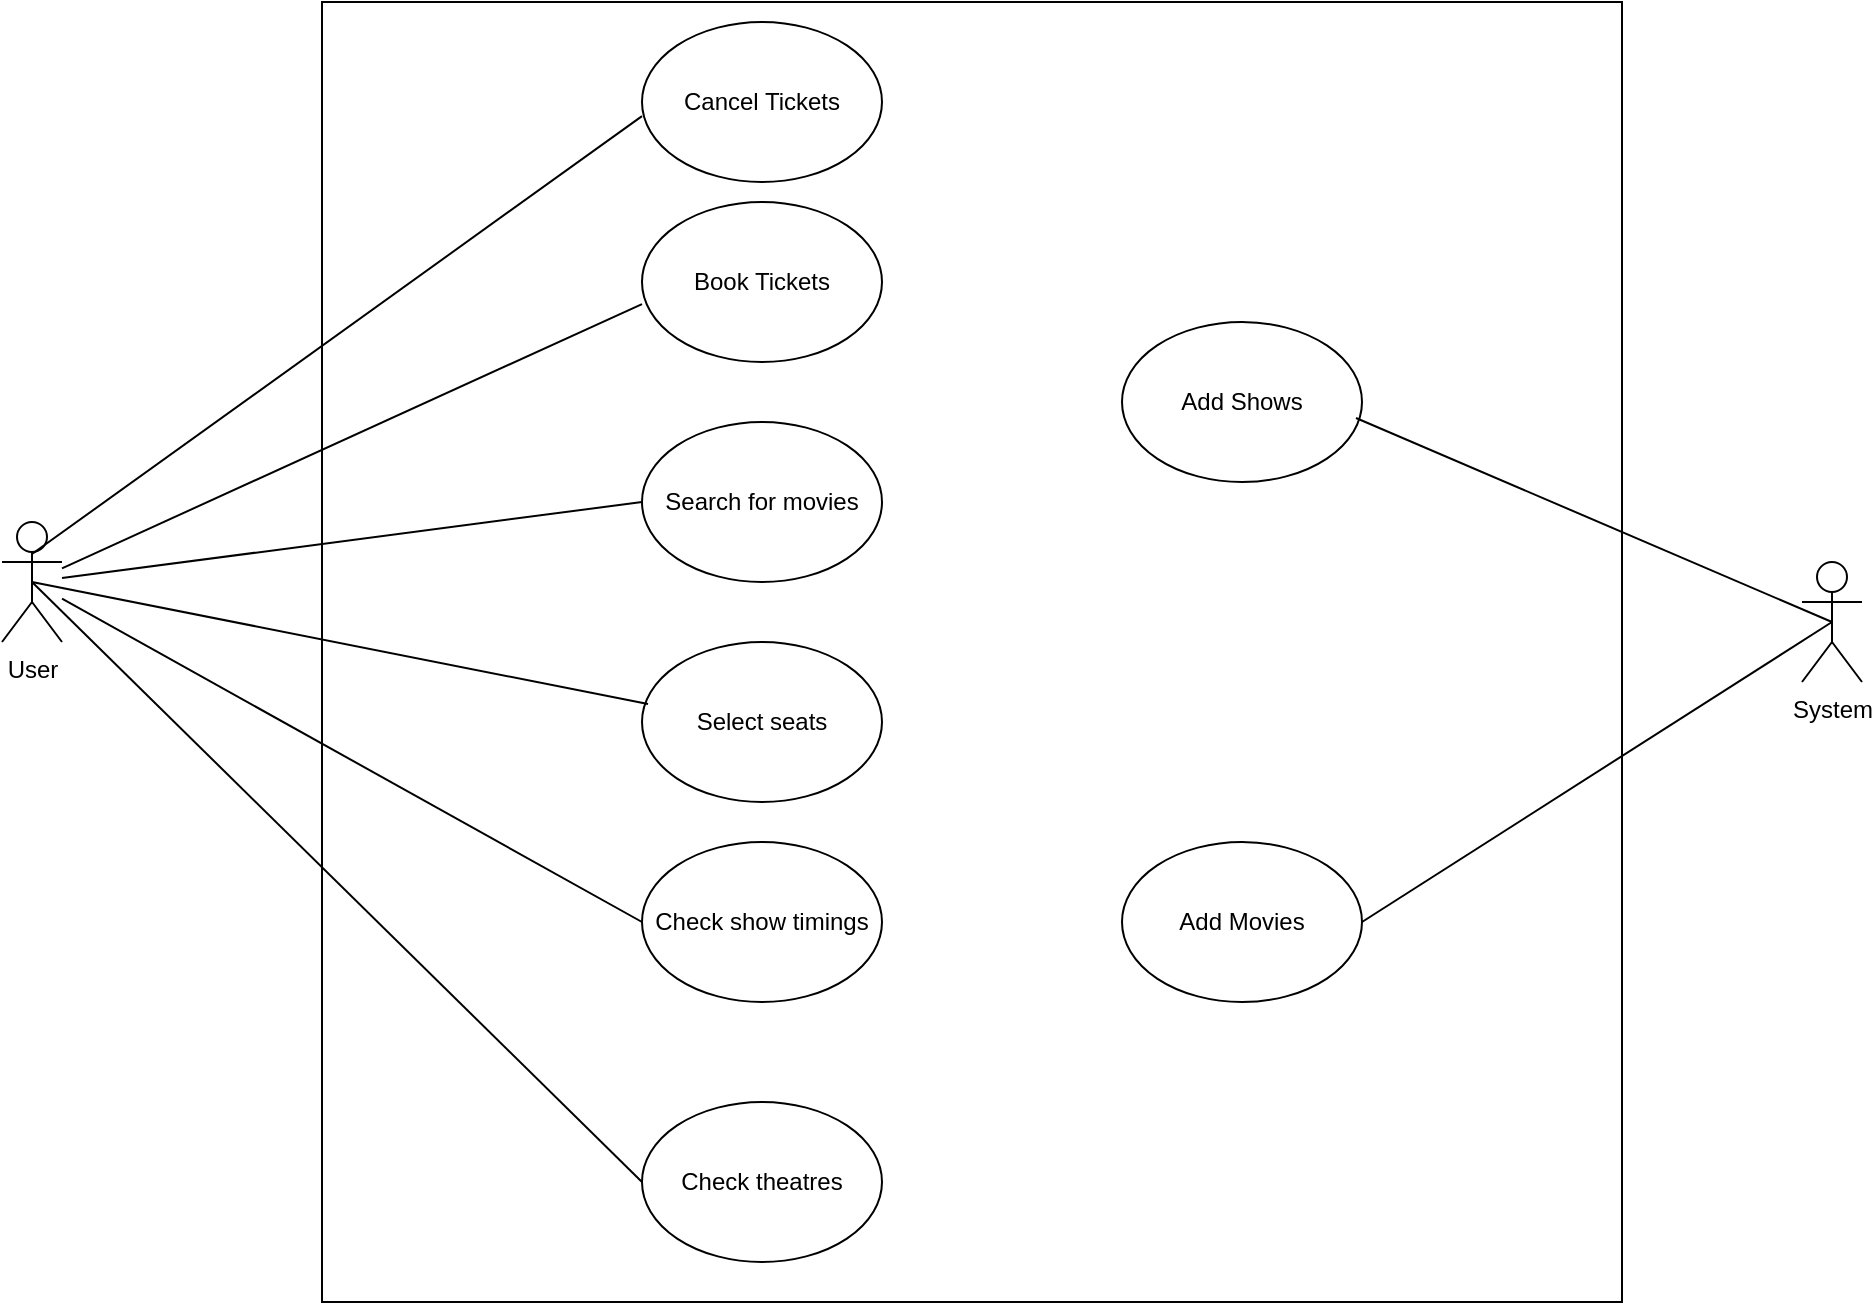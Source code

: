 <mxfile version="22.1.18" type="github">
  <diagram id="R2lEEEUBdFMjLlhIrx00" name="Page-1">
    <mxGraphModel dx="1434" dy="832" grid="1" gridSize="10" guides="1" tooltips="1" connect="1" arrows="1" fold="1" page="1" pageScale="1" pageWidth="850" pageHeight="1100" math="0" shadow="0" extFonts="Permanent Marker^https://fonts.googleapis.com/css?family=Permanent+Marker">
      <root>
        <mxCell id="0" />
        <mxCell id="1" parent="0" />
        <mxCell id="SRN0sGf6vosETCDUx237-2" value="" style="whiteSpace=wrap;html=1;aspect=fixed;fillColor=none;" vertex="1" parent="1">
          <mxGeometry x="250" y="60" width="650" height="650" as="geometry" />
        </mxCell>
        <mxCell id="SRN0sGf6vosETCDUx237-1" value="User&lt;br&gt;" style="shape=umlActor;verticalLabelPosition=bottom;verticalAlign=top;html=1;outlineConnect=0;" vertex="1" parent="1">
          <mxGeometry x="90" y="320" width="30" height="60" as="geometry" />
        </mxCell>
        <mxCell id="SRN0sGf6vosETCDUx237-3" value="Book Tickets" style="ellipse;whiteSpace=wrap;html=1;" vertex="1" parent="1">
          <mxGeometry x="410" y="160" width="120" height="80" as="geometry" />
        </mxCell>
        <mxCell id="SRN0sGf6vosETCDUx237-4" value="Search for movies" style="ellipse;whiteSpace=wrap;html=1;" vertex="1" parent="1">
          <mxGeometry x="410" y="270" width="120" height="80" as="geometry" />
        </mxCell>
        <mxCell id="SRN0sGf6vosETCDUx237-5" value="Select seats" style="ellipse;whiteSpace=wrap;html=1;" vertex="1" parent="1">
          <mxGeometry x="410" y="380" width="120" height="80" as="geometry" />
        </mxCell>
        <mxCell id="SRN0sGf6vosETCDUx237-6" value="Check show timings&lt;br&gt;" style="ellipse;whiteSpace=wrap;html=1;" vertex="1" parent="1">
          <mxGeometry x="410" y="480" width="120" height="80" as="geometry" />
        </mxCell>
        <mxCell id="SRN0sGf6vosETCDUx237-7" value="System&lt;br&gt;" style="shape=umlActor;verticalLabelPosition=bottom;verticalAlign=top;html=1;outlineConnect=0;" vertex="1" parent="1">
          <mxGeometry x="990" y="340" width="30" height="60" as="geometry" />
        </mxCell>
        <mxCell id="SRN0sGf6vosETCDUx237-10" value="Check theatres" style="ellipse;whiteSpace=wrap;html=1;" vertex="1" parent="1">
          <mxGeometry x="410" y="610" width="120" height="80" as="geometry" />
        </mxCell>
        <mxCell id="SRN0sGf6vosETCDUx237-11" value="" style="endArrow=none;html=1;rounded=0;exitX=0.5;exitY=0.5;exitDx=0;exitDy=0;exitPerimeter=0;entryX=0.025;entryY=0.388;entryDx=0;entryDy=0;entryPerimeter=0;" edge="1" parent="1" source="SRN0sGf6vosETCDUx237-1" target="SRN0sGf6vosETCDUx237-5">
          <mxGeometry width="50" height="50" relative="1" as="geometry">
            <mxPoint x="480" y="440" as="sourcePoint" />
            <mxPoint x="530" y="390" as="targetPoint" />
          </mxGeometry>
        </mxCell>
        <mxCell id="SRN0sGf6vosETCDUx237-15" value="" style="endArrow=none;html=1;rounded=0;entryX=0;entryY=0.5;entryDx=0;entryDy=0;" edge="1" parent="1" source="SRN0sGf6vosETCDUx237-1" target="SRN0sGf6vosETCDUx237-4">
          <mxGeometry width="50" height="50" relative="1" as="geometry">
            <mxPoint x="180" y="350" as="sourcePoint" />
            <mxPoint x="240" y="310" as="targetPoint" />
            <Array as="points" />
          </mxGeometry>
        </mxCell>
        <mxCell id="SRN0sGf6vosETCDUx237-16" value="" style="endArrow=none;html=1;rounded=0;entryX=0;entryY=0.5;entryDx=0;entryDy=0;" edge="1" parent="1" source="SRN0sGf6vosETCDUx237-1" target="SRN0sGf6vosETCDUx237-6">
          <mxGeometry width="50" height="50" relative="1" as="geometry">
            <mxPoint x="180" y="350.002" as="sourcePoint" />
            <mxPoint x="400.08" y="508.93" as="targetPoint" />
          </mxGeometry>
        </mxCell>
        <mxCell id="SRN0sGf6vosETCDUx237-17" value="" style="endArrow=none;html=1;rounded=0;entryX=0;entryY=0.638;entryDx=0;entryDy=0;entryPerimeter=0;" edge="1" parent="1" source="SRN0sGf6vosETCDUx237-1" target="SRN0sGf6vosETCDUx237-3">
          <mxGeometry width="50" height="50" relative="1" as="geometry">
            <mxPoint x="180" y="350" as="sourcePoint" />
            <mxPoint x="250" y="250" as="targetPoint" />
          </mxGeometry>
        </mxCell>
        <mxCell id="SRN0sGf6vosETCDUx237-18" value="" style="endArrow=none;html=1;rounded=0;exitX=0.5;exitY=0.5;exitDx=0;exitDy=0;exitPerimeter=0;entryX=0;entryY=0.5;entryDx=0;entryDy=0;" edge="1" parent="1" source="SRN0sGf6vosETCDUx237-1" target="SRN0sGf6vosETCDUx237-10">
          <mxGeometry width="50" height="50" relative="1" as="geometry">
            <mxPoint x="330" y="610" as="sourcePoint" />
            <mxPoint x="230" y="520" as="targetPoint" />
          </mxGeometry>
        </mxCell>
        <mxCell id="SRN0sGf6vosETCDUx237-19" value="Add Shows" style="ellipse;whiteSpace=wrap;html=1;" vertex="1" parent="1">
          <mxGeometry x="650" y="220" width="120" height="80" as="geometry" />
        </mxCell>
        <mxCell id="SRN0sGf6vosETCDUx237-20" value="Add Movies" style="ellipse;whiteSpace=wrap;html=1;" vertex="1" parent="1">
          <mxGeometry x="650" y="480" width="120" height="80" as="geometry" />
        </mxCell>
        <mxCell id="SRN0sGf6vosETCDUx237-21" value="" style="endArrow=none;html=1;rounded=0;exitX=0.975;exitY=0.6;exitDx=0;exitDy=0;exitPerimeter=0;entryX=0.5;entryY=0.5;entryDx=0;entryDy=0;entryPerimeter=0;" edge="1" parent="1" source="SRN0sGf6vosETCDUx237-19" target="SRN0sGf6vosETCDUx237-7">
          <mxGeometry width="50" height="50" relative="1" as="geometry">
            <mxPoint x="870" y="410" as="sourcePoint" />
            <mxPoint x="970" y="360" as="targetPoint" />
          </mxGeometry>
        </mxCell>
        <mxCell id="SRN0sGf6vosETCDUx237-23" value="" style="endArrow=none;html=1;rounded=0;exitX=1;exitY=0.5;exitDx=0;exitDy=0;entryX=0.5;entryY=0.5;entryDx=0;entryDy=0;entryPerimeter=0;" edge="1" parent="1" source="SRN0sGf6vosETCDUx237-20" target="SRN0sGf6vosETCDUx237-7">
          <mxGeometry width="50" height="50" relative="1" as="geometry">
            <mxPoint x="870" y="420" as="sourcePoint" />
            <mxPoint x="920" y="370" as="targetPoint" />
          </mxGeometry>
        </mxCell>
        <mxCell id="SRN0sGf6vosETCDUx237-24" value="Cancel Tickets" style="ellipse;whiteSpace=wrap;html=1;" vertex="1" parent="1">
          <mxGeometry x="410" y="70" width="120" height="80" as="geometry" />
        </mxCell>
        <mxCell id="SRN0sGf6vosETCDUx237-25" value="" style="endArrow=none;html=1;rounded=0;entryX=0;entryY=0.588;entryDx=0;entryDy=0;entryPerimeter=0;exitX=0.5;exitY=0.267;exitDx=0;exitDy=0;exitPerimeter=0;" edge="1" parent="1" source="SRN0sGf6vosETCDUx237-1" target="SRN0sGf6vosETCDUx237-24">
          <mxGeometry width="50" height="50" relative="1" as="geometry">
            <mxPoint x="180" y="330" as="sourcePoint" />
            <mxPoint x="230" y="280" as="targetPoint" />
          </mxGeometry>
        </mxCell>
      </root>
    </mxGraphModel>
  </diagram>
</mxfile>
